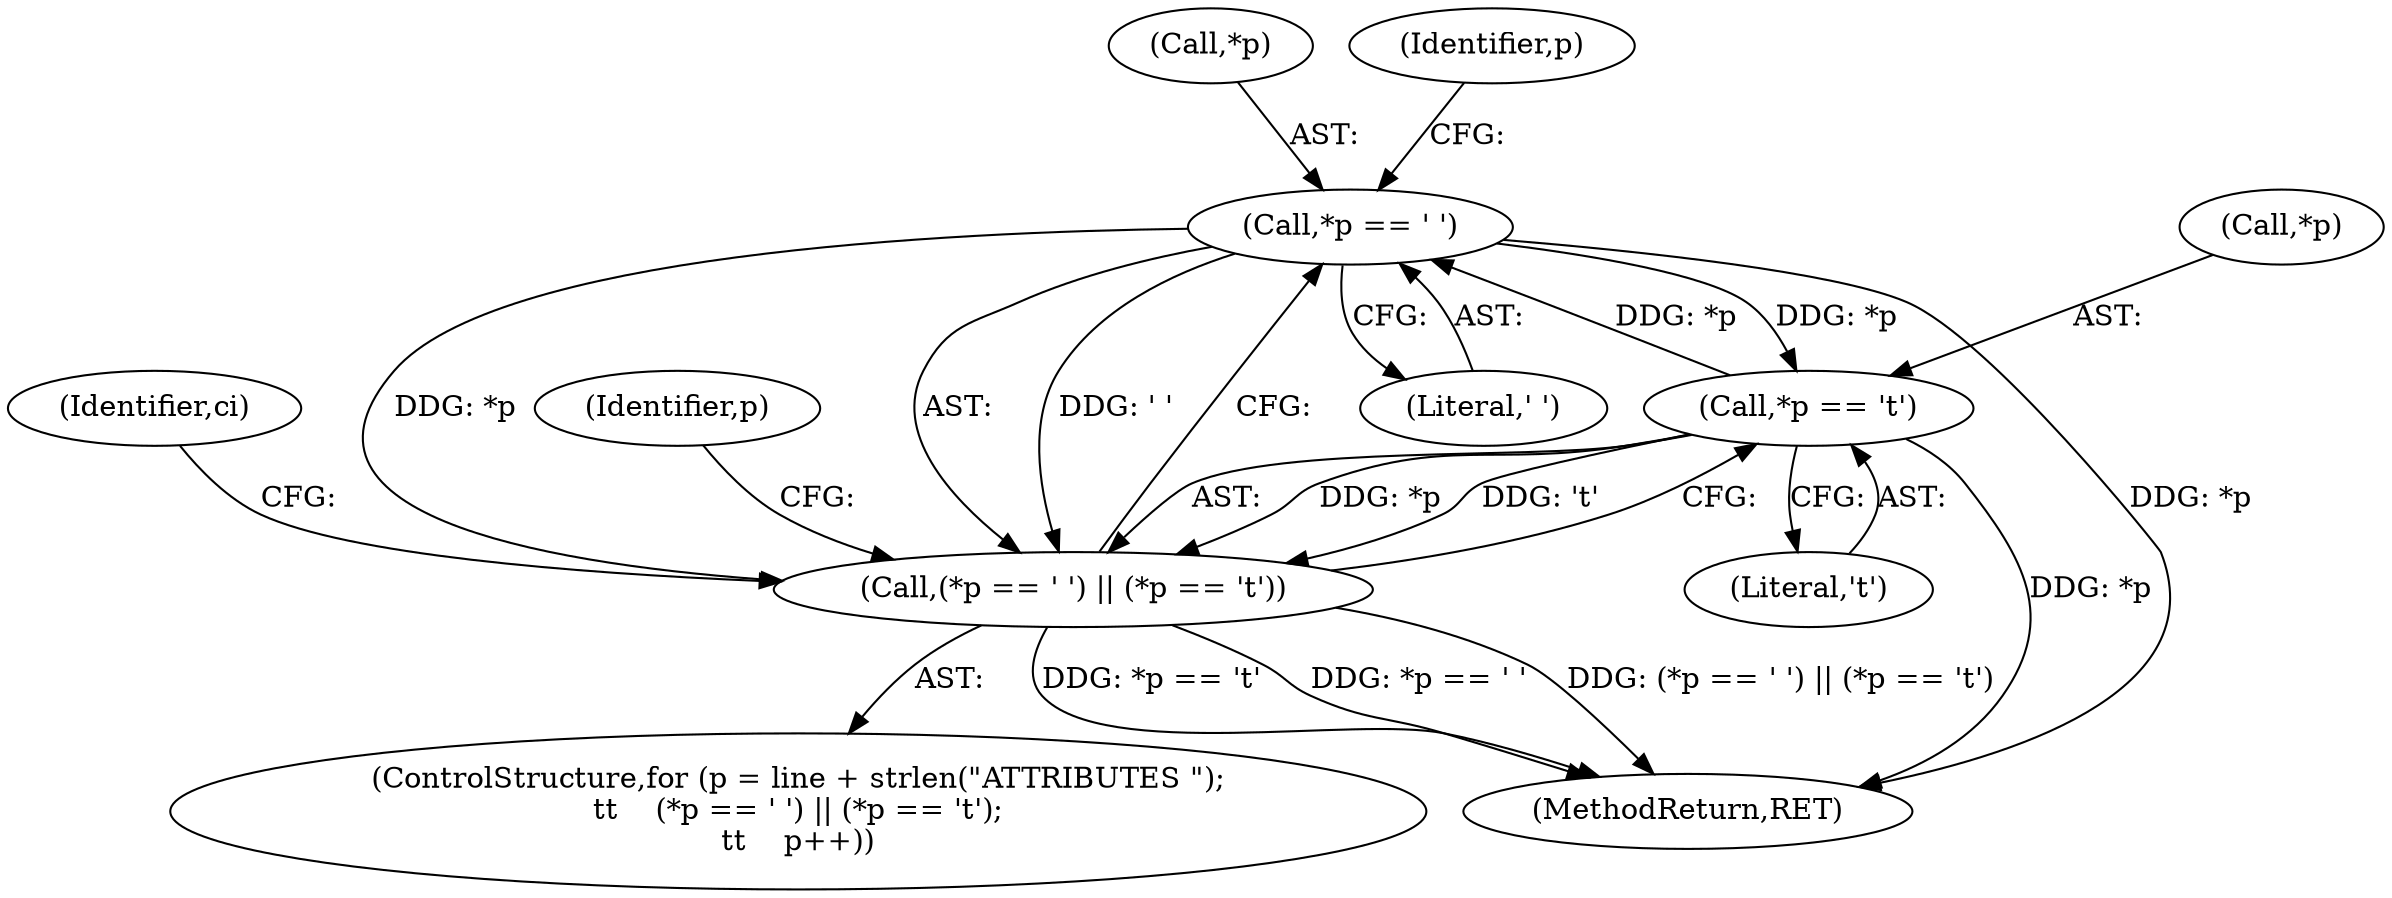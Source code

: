 digraph "0_libxfont_4d024ac10f964f6bd372ae0dd14f02772a6e5f63@pointer" {
"1000772" [label="(Call,*p == ' ')"];
"1000776" [label="(Call,*p == '\t')"];
"1000772" [label="(Call,*p == ' ')"];
"1000771" [label="(Call,(*p == ' ') || (*p == '\t'))"];
"1001224" [label="(MethodReturn,RET)"];
"1000777" [label="(Call,*p)"];
"1000775" [label="(Literal,' ')"];
"1000773" [label="(Call,*p)"];
"1000781" [label="(Identifier,p)"];
"1000779" [label="(Literal,'\t')"];
"1000785" [label="(Identifier,ci)"];
"1000776" [label="(Call,*p == '\t')"];
"1000778" [label="(Identifier,p)"];
"1000771" [label="(Call,(*p == ' ') || (*p == '\t'))"];
"1000764" [label="(ControlStructure,for (p = line + strlen(\"ATTRIBUTES \");\n\t\t    (*p == ' ') || (*p == '\t');\n\t\t    p++))"];
"1000772" [label="(Call,*p == ' ')"];
"1000772" -> "1000771"  [label="AST: "];
"1000772" -> "1000775"  [label="CFG: "];
"1000773" -> "1000772"  [label="AST: "];
"1000775" -> "1000772"  [label="AST: "];
"1000778" -> "1000772"  [label="CFG: "];
"1000771" -> "1000772"  [label="CFG: "];
"1000772" -> "1001224"  [label="DDG: *p"];
"1000772" -> "1000771"  [label="DDG: *p"];
"1000772" -> "1000771"  [label="DDG: ' '"];
"1000776" -> "1000772"  [label="DDG: *p"];
"1000772" -> "1000776"  [label="DDG: *p"];
"1000776" -> "1000771"  [label="AST: "];
"1000776" -> "1000779"  [label="CFG: "];
"1000777" -> "1000776"  [label="AST: "];
"1000779" -> "1000776"  [label="AST: "];
"1000771" -> "1000776"  [label="CFG: "];
"1000776" -> "1001224"  [label="DDG: *p"];
"1000776" -> "1000771"  [label="DDG: *p"];
"1000776" -> "1000771"  [label="DDG: '\t'"];
"1000771" -> "1000764"  [label="AST: "];
"1000781" -> "1000771"  [label="CFG: "];
"1000785" -> "1000771"  [label="CFG: "];
"1000771" -> "1001224"  [label="DDG: *p == '\t'"];
"1000771" -> "1001224"  [label="DDG: *p == ' '"];
"1000771" -> "1001224"  [label="DDG: (*p == ' ') || (*p == '\t')"];
}
